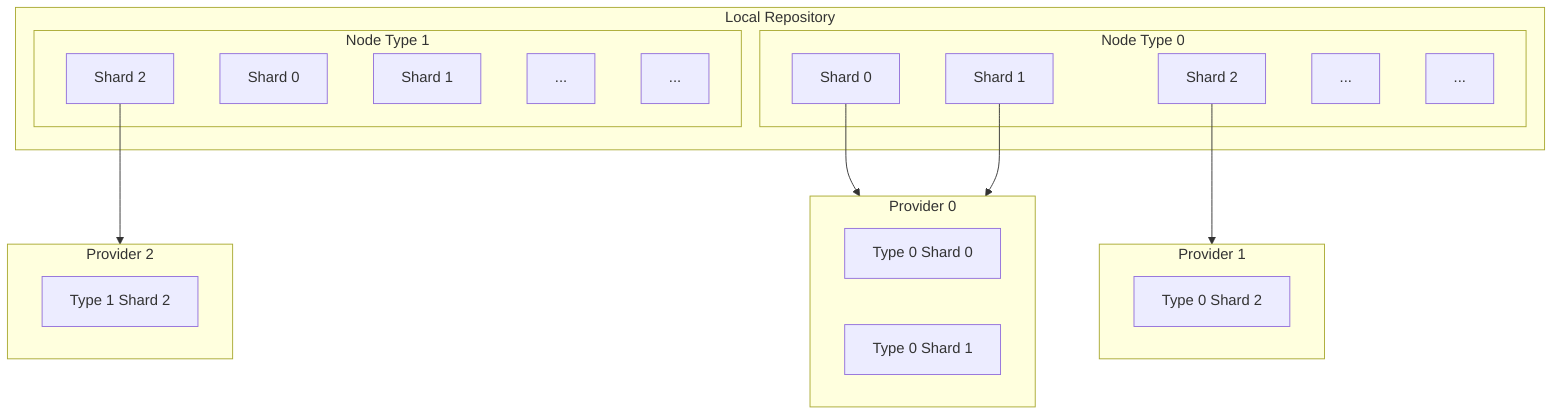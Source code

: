 graph TD

subgraph R001["Provider 0"]
    RS1[Type 0 Shard 0]
    RS1a[Type 0 Shard 1]
end

subgraph R02["Provider 1"]
    RS2[Type 0 Shard 2]
end

subgraph R12["Provider 2"]
    RS3[Type 1 Shard 2]
end

D1-->R001
D2-->R001
E3-->R12
D3-->R02

subgraph All["Local Repository"]


    subgraph Type0["Node Type 0"]
        D1[Shard 0]
        D2[Shard 1]
        D3[Shard 2]
        Invisible1["..."]
        Invisible2["..."]
    end

    subgraph Type1["Node Type 1"]
        E1[Shard 0]
        E2[Shard 1]
        E3[Shard 2]
        Invisible3["..."]
        Invisible4["..."]

    end

end